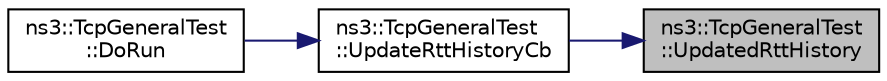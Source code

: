 digraph "ns3::TcpGeneralTest::UpdatedRttHistory"
{
 // LATEX_PDF_SIZE
  edge [fontname="Helvetica",fontsize="10",labelfontname="Helvetica",labelfontsize="10"];
  node [fontname="Helvetica",fontsize="10",shape=record];
  rankdir="RL";
  Node1 [label="ns3::TcpGeneralTest\l::UpdatedRttHistory",height=0.2,width=0.4,color="black", fillcolor="grey75", style="filled", fontcolor="black",tooltip="Updated the Rtt history."];
  Node1 -> Node2 [dir="back",color="midnightblue",fontsize="10",style="solid",fontname="Helvetica"];
  Node2 [label="ns3::TcpGeneralTest\l::UpdateRttHistoryCb",height=0.2,width=0.4,color="black", fillcolor="white", style="filled",URL="$classns3_1_1_tcp_general_test.html#aef935b668f7db609305f453087d40966",tooltip="Update RTT with new data."];
  Node2 -> Node3 [dir="back",color="midnightblue",fontsize="10",style="solid",fontname="Helvetica"];
  Node3 [label="ns3::TcpGeneralTest\l::DoRun",height=0.2,width=0.4,color="black", fillcolor="white", style="filled",URL="$classns3_1_1_tcp_general_test.html#a79f00453e60b95fcf8d22757593f5ed3",tooltip="Execute the tcp test."];
}

